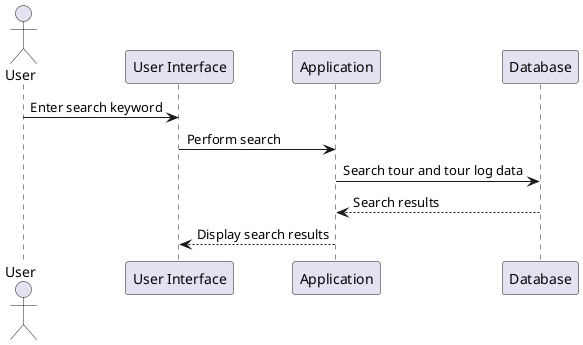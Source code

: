 @startuml
actor User as U
participant "User Interface" as UI
participant Application as App
participant Database as DB

U -> UI: Enter search keyword
UI -> App: Perform search
App -> DB: Search tour and tour log data
DB --> App: Search results
App --> UI: Display search results

@enduml
